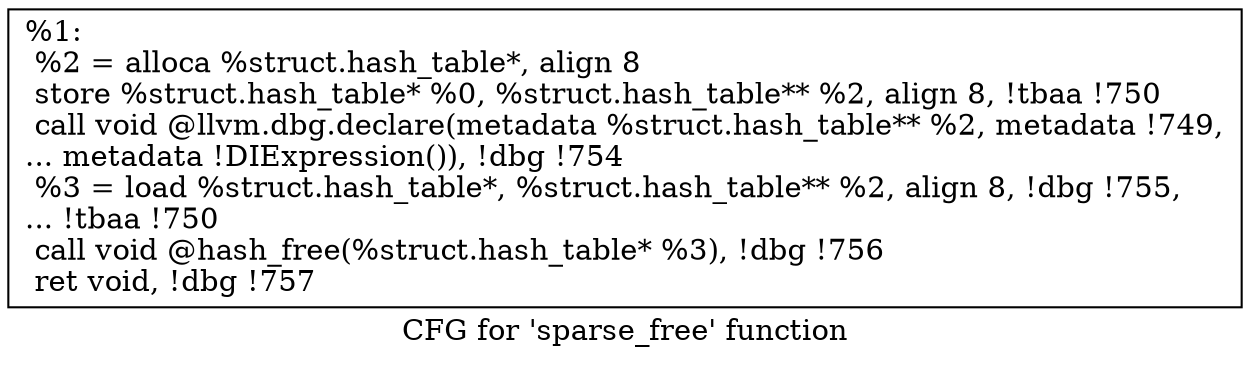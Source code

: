 digraph "CFG for 'sparse_free' function" {
	label="CFG for 'sparse_free' function";

	Node0x1e392f0 [shape=record,label="{%1:\l  %2 = alloca %struct.hash_table*, align 8\l  store %struct.hash_table* %0, %struct.hash_table** %2, align 8, !tbaa !750\l  call void @llvm.dbg.declare(metadata %struct.hash_table** %2, metadata !749,\l... metadata !DIExpression()), !dbg !754\l  %3 = load %struct.hash_table*, %struct.hash_table** %2, align 8, !dbg !755,\l... !tbaa !750\l  call void @hash_free(%struct.hash_table* %3), !dbg !756\l  ret void, !dbg !757\l}"];
}
